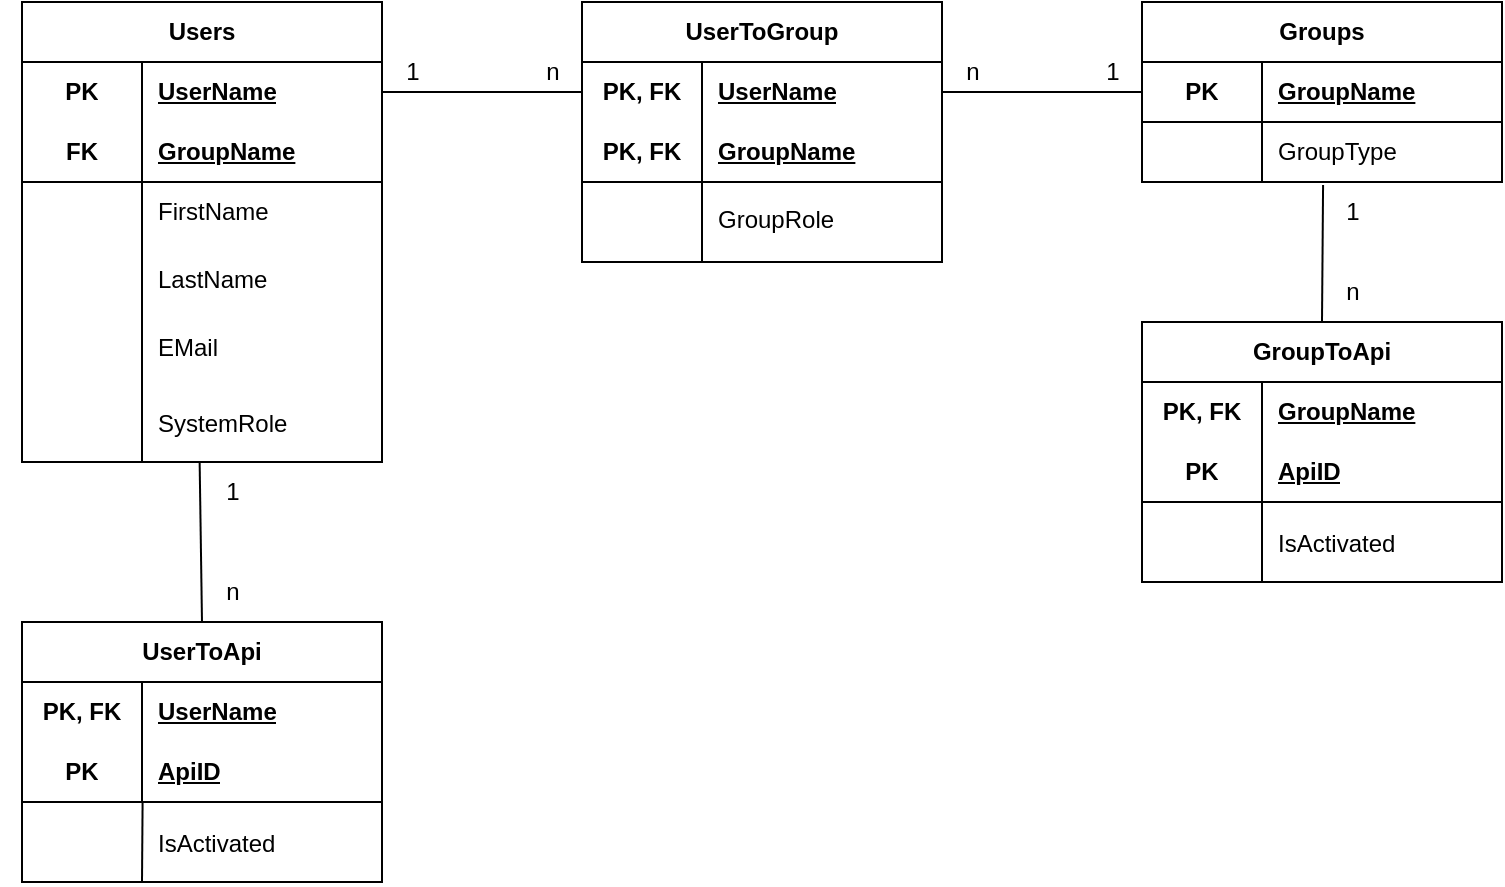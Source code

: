 <mxfile version="28.2.0">
  <diagram name="Seite-1" id="WK_y4hgnSVKQbexAFptB">
    <mxGraphModel dx="1914" dy="955" grid="1" gridSize="10" guides="1" tooltips="1" connect="1" arrows="1" fold="1" page="1" pageScale="1" pageWidth="827" pageHeight="1169" math="0" shadow="0">
      <root>
        <mxCell id="0" />
        <mxCell id="1" parent="0" />
        <mxCell id="ZGhwFyktHHd8K4IDWFem-14" value="Groups" style="shape=table;startSize=30;container=1;collapsible=1;childLayout=tableLayout;fixedRows=1;rowLines=0;fontStyle=1;align=center;resizeLast=1;html=1;whiteSpace=wrap;" parent="1" vertex="1">
          <mxGeometry x="600" y="40" width="180" height="90" as="geometry" />
        </mxCell>
        <mxCell id="ZGhwFyktHHd8K4IDWFem-18" value="" style="shape=tableRow;horizontal=0;startSize=0;swimlaneHead=0;swimlaneBody=0;fillColor=none;collapsible=0;dropTarget=0;points=[[0,0.5],[1,0.5]];portConstraint=eastwest;top=0;left=0;right=0;bottom=1;html=1;" parent="ZGhwFyktHHd8K4IDWFem-14" vertex="1">
          <mxGeometry y="30" width="180" height="30" as="geometry" />
        </mxCell>
        <mxCell id="ZGhwFyktHHd8K4IDWFem-19" value="PK" style="shape=partialRectangle;connectable=0;fillColor=none;top=0;left=0;bottom=0;right=0;fontStyle=1;overflow=hidden;html=1;whiteSpace=wrap;" parent="ZGhwFyktHHd8K4IDWFem-18" vertex="1">
          <mxGeometry width="60" height="30" as="geometry">
            <mxRectangle width="60" height="30" as="alternateBounds" />
          </mxGeometry>
        </mxCell>
        <mxCell id="ZGhwFyktHHd8K4IDWFem-20" value="GroupName" style="shape=partialRectangle;connectable=0;fillColor=none;top=0;left=0;bottom=0;right=0;align=left;spacingLeft=6;fontStyle=5;overflow=hidden;html=1;whiteSpace=wrap;" parent="ZGhwFyktHHd8K4IDWFem-18" vertex="1">
          <mxGeometry x="60" width="120" height="30" as="geometry">
            <mxRectangle width="120" height="30" as="alternateBounds" />
          </mxGeometry>
        </mxCell>
        <mxCell id="ZGhwFyktHHd8K4IDWFem-21" value="" style="shape=tableRow;horizontal=0;startSize=0;swimlaneHead=0;swimlaneBody=0;fillColor=none;collapsible=0;dropTarget=0;points=[[0,0.5],[1,0.5]];portConstraint=eastwest;top=0;left=0;right=0;bottom=0;html=1;" parent="ZGhwFyktHHd8K4IDWFem-14" vertex="1">
          <mxGeometry y="60" width="180" height="30" as="geometry" />
        </mxCell>
        <mxCell id="ZGhwFyktHHd8K4IDWFem-22" value="" style="shape=partialRectangle;connectable=0;fillColor=none;top=0;left=0;bottom=0;right=0;editable=1;overflow=hidden;html=1;whiteSpace=wrap;" parent="ZGhwFyktHHd8K4IDWFem-21" vertex="1">
          <mxGeometry width="60" height="30" as="geometry">
            <mxRectangle width="60" height="30" as="alternateBounds" />
          </mxGeometry>
        </mxCell>
        <mxCell id="ZGhwFyktHHd8K4IDWFem-23" value="GroupType" style="shape=partialRectangle;connectable=0;fillColor=none;top=0;left=0;bottom=0;right=0;align=left;spacingLeft=6;overflow=hidden;html=1;whiteSpace=wrap;" parent="ZGhwFyktHHd8K4IDWFem-21" vertex="1">
          <mxGeometry x="60" width="120" height="30" as="geometry">
            <mxRectangle width="120" height="30" as="alternateBounds" />
          </mxGeometry>
        </mxCell>
        <mxCell id="ZGhwFyktHHd8K4IDWFem-27" value="GroupToApi" style="shape=table;startSize=30;container=1;collapsible=1;childLayout=tableLayout;fixedRows=1;rowLines=0;fontStyle=1;align=center;resizeLast=1;html=1;whiteSpace=wrap;" parent="1" vertex="1">
          <mxGeometry x="600" y="200" width="180" height="130" as="geometry" />
        </mxCell>
        <mxCell id="ZGhwFyktHHd8K4IDWFem-28" value="" style="shape=tableRow;horizontal=0;startSize=0;swimlaneHead=0;swimlaneBody=0;fillColor=none;collapsible=0;dropTarget=0;points=[[0,0.5],[1,0.5]];portConstraint=eastwest;top=0;left=0;right=0;bottom=0;html=1;" parent="ZGhwFyktHHd8K4IDWFem-27" vertex="1">
          <mxGeometry y="30" width="180" height="30" as="geometry" />
        </mxCell>
        <mxCell id="ZGhwFyktHHd8K4IDWFem-29" value="PK, FK" style="shape=partialRectangle;connectable=0;fillColor=none;top=0;left=0;bottom=0;right=0;fontStyle=1;overflow=hidden;html=1;whiteSpace=wrap;" parent="ZGhwFyktHHd8K4IDWFem-28" vertex="1">
          <mxGeometry width="60" height="30" as="geometry">
            <mxRectangle width="60" height="30" as="alternateBounds" />
          </mxGeometry>
        </mxCell>
        <mxCell id="ZGhwFyktHHd8K4IDWFem-30" value="GroupName" style="shape=partialRectangle;connectable=0;fillColor=none;top=0;left=0;bottom=0;right=0;align=left;spacingLeft=6;fontStyle=5;overflow=hidden;html=1;whiteSpace=wrap;" parent="ZGhwFyktHHd8K4IDWFem-28" vertex="1">
          <mxGeometry x="60" width="120" height="30" as="geometry">
            <mxRectangle width="120" height="30" as="alternateBounds" />
          </mxGeometry>
        </mxCell>
        <mxCell id="ZGhwFyktHHd8K4IDWFem-31" value="" style="shape=tableRow;horizontal=0;startSize=0;swimlaneHead=0;swimlaneBody=0;fillColor=none;collapsible=0;dropTarget=0;points=[[0,0.5],[1,0.5]];portConstraint=eastwest;top=0;left=0;right=0;bottom=1;html=1;" parent="ZGhwFyktHHd8K4IDWFem-27" vertex="1">
          <mxGeometry y="60" width="180" height="30" as="geometry" />
        </mxCell>
        <mxCell id="ZGhwFyktHHd8K4IDWFem-32" value="PK" style="shape=partialRectangle;connectable=0;fillColor=none;top=0;left=0;bottom=0;right=0;fontStyle=1;overflow=hidden;html=1;whiteSpace=wrap;" parent="ZGhwFyktHHd8K4IDWFem-31" vertex="1">
          <mxGeometry width="60" height="30" as="geometry">
            <mxRectangle width="60" height="30" as="alternateBounds" />
          </mxGeometry>
        </mxCell>
        <mxCell id="ZGhwFyktHHd8K4IDWFem-33" value="ApiID" style="shape=partialRectangle;connectable=0;fillColor=none;top=0;left=0;bottom=0;right=0;align=left;spacingLeft=6;fontStyle=5;overflow=hidden;html=1;whiteSpace=wrap;" parent="ZGhwFyktHHd8K4IDWFem-31" vertex="1">
          <mxGeometry x="60" width="120" height="30" as="geometry">
            <mxRectangle width="120" height="30" as="alternateBounds" />
          </mxGeometry>
        </mxCell>
        <mxCell id="ZGhwFyktHHd8K4IDWFem-40" value="UserToApi" style="shape=table;startSize=30;container=1;collapsible=1;childLayout=tableLayout;fixedRows=1;rowLines=0;fontStyle=1;align=center;resizeLast=1;html=1;whiteSpace=wrap;" parent="1" vertex="1">
          <mxGeometry x="40" y="350" width="180" height="130" as="geometry" />
        </mxCell>
        <mxCell id="ZGhwFyktHHd8K4IDWFem-41" value="" style="shape=tableRow;horizontal=0;startSize=0;swimlaneHead=0;swimlaneBody=0;fillColor=none;collapsible=0;dropTarget=0;points=[[0,0.5],[1,0.5]];portConstraint=eastwest;top=0;left=0;right=0;bottom=0;html=1;" parent="ZGhwFyktHHd8K4IDWFem-40" vertex="1">
          <mxGeometry y="30" width="180" height="30" as="geometry" />
        </mxCell>
        <mxCell id="ZGhwFyktHHd8K4IDWFem-42" value="PK, FK" style="shape=partialRectangle;connectable=0;fillColor=none;top=0;left=0;bottom=0;right=0;fontStyle=1;overflow=hidden;html=1;whiteSpace=wrap;" parent="ZGhwFyktHHd8K4IDWFem-41" vertex="1">
          <mxGeometry width="60" height="30" as="geometry">
            <mxRectangle width="60" height="30" as="alternateBounds" />
          </mxGeometry>
        </mxCell>
        <mxCell id="ZGhwFyktHHd8K4IDWFem-43" value="UserName" style="shape=partialRectangle;connectable=0;fillColor=none;top=0;left=0;bottom=0;right=0;align=left;spacingLeft=6;fontStyle=5;overflow=hidden;html=1;whiteSpace=wrap;" parent="ZGhwFyktHHd8K4IDWFem-41" vertex="1">
          <mxGeometry x="60" width="120" height="30" as="geometry">
            <mxRectangle width="120" height="30" as="alternateBounds" />
          </mxGeometry>
        </mxCell>
        <mxCell id="ZGhwFyktHHd8K4IDWFem-44" value="" style="shape=tableRow;horizontal=0;startSize=0;swimlaneHead=0;swimlaneBody=0;fillColor=none;collapsible=0;dropTarget=0;points=[[0,0.5],[1,0.5]];portConstraint=eastwest;top=0;left=0;right=0;bottom=1;html=1;" parent="ZGhwFyktHHd8K4IDWFem-40" vertex="1">
          <mxGeometry y="60" width="180" height="30" as="geometry" />
        </mxCell>
        <mxCell id="ZGhwFyktHHd8K4IDWFem-45" value="PK" style="shape=partialRectangle;connectable=0;fillColor=none;top=0;left=0;bottom=0;right=0;fontStyle=1;overflow=hidden;html=1;whiteSpace=wrap;" parent="ZGhwFyktHHd8K4IDWFem-44" vertex="1">
          <mxGeometry width="60" height="30" as="geometry">
            <mxRectangle width="60" height="30" as="alternateBounds" />
          </mxGeometry>
        </mxCell>
        <mxCell id="ZGhwFyktHHd8K4IDWFem-46" value="ApiID" style="shape=partialRectangle;connectable=0;fillColor=none;top=0;left=0;bottom=0;right=0;align=left;spacingLeft=6;fontStyle=5;overflow=hidden;html=1;whiteSpace=wrap;" parent="ZGhwFyktHHd8K4IDWFem-44" vertex="1">
          <mxGeometry x="60" width="120" height="30" as="geometry">
            <mxRectangle width="120" height="30" as="alternateBounds" />
          </mxGeometry>
        </mxCell>
        <mxCell id="ZGhwFyktHHd8K4IDWFem-50" value="1" style="text;html=1;align=center;verticalAlign=middle;resizable=0;points=[];autosize=1;strokeColor=none;fillColor=none;" parent="1" vertex="1">
          <mxGeometry x="570" y="60" width="30" height="30" as="geometry" />
        </mxCell>
        <mxCell id="ZGhwFyktHHd8K4IDWFem-51" value="n" style="text;html=1;align=center;verticalAlign=middle;resizable=0;points=[];autosize=1;strokeColor=none;fillColor=none;" parent="1" vertex="1">
          <mxGeometry x="130" y="320" width="30" height="30" as="geometry" />
        </mxCell>
        <mxCell id="ZGhwFyktHHd8K4IDWFem-52" value="" style="endArrow=none;html=1;rounded=0;exitX=0.5;exitY=0;exitDx=0;exitDy=0;entryX=0.549;entryY=1.001;entryDx=0;entryDy=0;entryPerimeter=0;" parent="1" source="ZGhwFyktHHd8K4IDWFem-40" target="6MtYFf-9NV9M3h2M3-Kd-12" edge="1">
          <mxGeometry width="50" height="50" relative="1" as="geometry">
            <mxPoint x="290" y="100" as="sourcePoint" />
            <mxPoint x="130" y="220" as="targetPoint" />
          </mxGeometry>
        </mxCell>
        <mxCell id="ZGhwFyktHHd8K4IDWFem-53" value="" style="endArrow=none;html=1;rounded=0;exitX=1;exitY=0.5;exitDx=0;exitDy=0;entryX=0;entryY=0.5;entryDx=0;entryDy=0;" parent="1" source="6MtYFf-9NV9M3h2M3-Kd-2" target="ZGhwFyktHHd8K4IDWFem-18" edge="1">
          <mxGeometry width="50" height="50" relative="1" as="geometry">
            <mxPoint x="370" y="180" as="sourcePoint" />
            <mxPoint x="270" y="180" as="targetPoint" />
          </mxGeometry>
        </mxCell>
        <mxCell id="ZGhwFyktHHd8K4IDWFem-54" value="1" style="text;html=1;align=center;verticalAlign=middle;resizable=0;points=[];autosize=1;strokeColor=none;fillColor=none;" parent="1" vertex="1">
          <mxGeometry x="690" y="130" width="30" height="30" as="geometry" />
        </mxCell>
        <mxCell id="ZGhwFyktHHd8K4IDWFem-55" value="1" style="text;html=1;align=center;verticalAlign=middle;resizable=0;points=[];autosize=1;strokeColor=none;fillColor=none;" parent="1" vertex="1">
          <mxGeometry x="220" y="60" width="30" height="30" as="geometry" />
        </mxCell>
        <mxCell id="ZGhwFyktHHd8K4IDWFem-56" value="n" style="text;html=1;align=center;verticalAlign=middle;resizable=0;points=[];autosize=1;strokeColor=none;fillColor=none;" parent="1" vertex="1">
          <mxGeometry x="290" y="60" width="30" height="30" as="geometry" />
        </mxCell>
        <mxCell id="ZGhwFyktHHd8K4IDWFem-57" value="n" style="text;html=1;align=center;verticalAlign=middle;resizable=0;points=[];autosize=1;strokeColor=none;fillColor=none;" parent="1" vertex="1">
          <mxGeometry x="690" y="170" width="30" height="30" as="geometry" />
        </mxCell>
        <mxCell id="6MtYFf-9NV9M3h2M3-Kd-9" value="1" style="text;html=1;align=center;verticalAlign=middle;resizable=0;points=[];autosize=1;strokeColor=none;fillColor=none;" parent="1" vertex="1">
          <mxGeometry x="130" y="270" width="30" height="30" as="geometry" />
        </mxCell>
        <mxCell id="6MtYFf-9NV9M3h2M3-Kd-10" value="n" style="text;html=1;align=center;verticalAlign=middle;resizable=0;points=[];autosize=1;strokeColor=none;fillColor=none;" parent="1" vertex="1">
          <mxGeometry x="500" y="60" width="30" height="30" as="geometry" />
        </mxCell>
        <mxCell id="6MtYFf-9NV9M3h2M3-Kd-18" value="" style="group" parent="1" vertex="1" connectable="0">
          <mxGeometry x="30" y="40" width="190" height="230.003" as="geometry" />
        </mxCell>
        <mxCell id="ZGhwFyktHHd8K4IDWFem-1" value="Users" style="shape=table;startSize=30;container=1;collapsible=1;childLayout=tableLayout;fixedRows=1;rowLines=0;fontStyle=1;align=center;resizeLast=1;html=1;whiteSpace=wrap;" parent="6MtYFf-9NV9M3h2M3-Kd-18" vertex="1">
          <mxGeometry x="10" width="180" height="230.0" as="geometry" />
        </mxCell>
        <mxCell id="ZGhwFyktHHd8K4IDWFem-2" value="" style="shape=tableRow;horizontal=0;startSize=0;swimlaneHead=0;swimlaneBody=0;fillColor=none;collapsible=0;dropTarget=0;points=[[0,0.5],[1,0.5]];portConstraint=eastwest;top=0;left=0;right=0;bottom=0;html=1;" parent="ZGhwFyktHHd8K4IDWFem-1" vertex="1">
          <mxGeometry y="30" width="180" height="30" as="geometry" />
        </mxCell>
        <mxCell id="ZGhwFyktHHd8K4IDWFem-3" value="PK" style="shape=partialRectangle;connectable=0;fillColor=none;top=0;left=0;bottom=0;right=0;fontStyle=1;overflow=hidden;html=1;whiteSpace=wrap;" parent="ZGhwFyktHHd8K4IDWFem-2" vertex="1">
          <mxGeometry width="60" height="30" as="geometry">
            <mxRectangle width="60" height="30" as="alternateBounds" />
          </mxGeometry>
        </mxCell>
        <mxCell id="ZGhwFyktHHd8K4IDWFem-4" value="UserName" style="shape=partialRectangle;connectable=0;fillColor=none;top=0;left=0;bottom=0;right=0;align=left;spacingLeft=6;fontStyle=5;overflow=hidden;html=1;whiteSpace=wrap;" parent="ZGhwFyktHHd8K4IDWFem-2" vertex="1">
          <mxGeometry x="60" width="120" height="30" as="geometry">
            <mxRectangle width="120" height="30" as="alternateBounds" />
          </mxGeometry>
        </mxCell>
        <mxCell id="ZGhwFyktHHd8K4IDWFem-5" value="" style="shape=tableRow;horizontal=0;startSize=0;swimlaneHead=0;swimlaneBody=0;fillColor=none;collapsible=0;dropTarget=0;points=[[0,0.5],[1,0.5]];portConstraint=eastwest;top=0;left=0;right=0;bottom=1;html=1;" parent="ZGhwFyktHHd8K4IDWFem-1" vertex="1">
          <mxGeometry y="60" width="180" height="30" as="geometry" />
        </mxCell>
        <mxCell id="ZGhwFyktHHd8K4IDWFem-6" value="FK" style="shape=partialRectangle;connectable=0;fillColor=none;top=0;left=0;bottom=0;right=0;fontStyle=1;overflow=hidden;html=1;whiteSpace=wrap;" parent="ZGhwFyktHHd8K4IDWFem-5" vertex="1">
          <mxGeometry width="60" height="30" as="geometry">
            <mxRectangle width="60" height="30" as="alternateBounds" />
          </mxGeometry>
        </mxCell>
        <mxCell id="ZGhwFyktHHd8K4IDWFem-7" value="GroupName" style="shape=partialRectangle;connectable=0;fillColor=none;top=0;left=0;bottom=0;right=0;align=left;spacingLeft=6;fontStyle=5;overflow=hidden;html=1;whiteSpace=wrap;" parent="ZGhwFyktHHd8K4IDWFem-5" vertex="1">
          <mxGeometry x="60" width="120" height="30" as="geometry">
            <mxRectangle width="120" height="30" as="alternateBounds" />
          </mxGeometry>
        </mxCell>
        <mxCell id="ZGhwFyktHHd8K4IDWFem-8" value="" style="shape=tableRow;horizontal=0;startSize=0;swimlaneHead=0;swimlaneBody=0;fillColor=none;collapsible=0;dropTarget=0;points=[[0,0.5],[1,0.5]];portConstraint=eastwest;top=0;left=0;right=0;bottom=0;html=1;" parent="ZGhwFyktHHd8K4IDWFem-1" vertex="1">
          <mxGeometry y="90" width="180" height="30" as="geometry" />
        </mxCell>
        <mxCell id="ZGhwFyktHHd8K4IDWFem-9" value="" style="shape=partialRectangle;connectable=0;fillColor=none;top=0;left=0;bottom=0;right=0;editable=1;overflow=hidden;html=1;whiteSpace=wrap;" parent="ZGhwFyktHHd8K4IDWFem-8" vertex="1">
          <mxGeometry width="60" height="30" as="geometry">
            <mxRectangle width="60" height="30" as="alternateBounds" />
          </mxGeometry>
        </mxCell>
        <mxCell id="ZGhwFyktHHd8K4IDWFem-10" value="FirstName" style="shape=partialRectangle;connectable=0;fillColor=none;top=0;left=0;bottom=0;right=0;align=left;spacingLeft=6;overflow=hidden;html=1;whiteSpace=wrap;" parent="ZGhwFyktHHd8K4IDWFem-8" vertex="1">
          <mxGeometry x="60" width="120" height="30" as="geometry">
            <mxRectangle width="120" height="30" as="alternateBounds" />
          </mxGeometry>
        </mxCell>
        <mxCell id="6MtYFf-9NV9M3h2M3-Kd-12" value="" style="shape=tableRow;horizontal=0;startSize=0;swimlaneHead=0;swimlaneBody=0;fillColor=none;collapsible=0;dropTarget=0;points=[[0,0.5],[1,0.5]];portConstraint=eastwest;top=0;left=0;right=0;bottom=0;html=1;" parent="6MtYFf-9NV9M3h2M3-Kd-18" vertex="1">
          <mxGeometry y="191.667" width="180" height="38.333" as="geometry" />
        </mxCell>
        <mxCell id="6MtYFf-9NV9M3h2M3-Kd-13" value="" style="shape=partialRectangle;connectable=0;fillColor=none;top=0;left=0;bottom=0;right=0;editable=1;overflow=hidden;html=1;whiteSpace=wrap;" parent="6MtYFf-9NV9M3h2M3-Kd-12" vertex="1">
          <mxGeometry x="10" width="60" height="38.333" as="geometry">
            <mxRectangle width="60" height="30" as="alternateBounds" />
          </mxGeometry>
        </mxCell>
        <mxCell id="6MtYFf-9NV9M3h2M3-Kd-14" value="LastName" style="shape=partialRectangle;connectable=0;fillColor=none;top=0;left=0;bottom=0;right=0;align=left;spacingLeft=6;overflow=hidden;html=1;whiteSpace=wrap;" parent="6MtYFf-9NV9M3h2M3-Kd-18" vertex="1">
          <mxGeometry x="70" y="120.003" width="120" height="38.333" as="geometry">
            <mxRectangle width="120" height="30" as="alternateBounds" />
          </mxGeometry>
        </mxCell>
        <mxCell id="6MtYFf-9NV9M3h2M3-Kd-15" value="EMail" style="shape=partialRectangle;connectable=0;fillColor=none;top=0;left=0;bottom=0;right=0;align=left;spacingLeft=6;overflow=hidden;html=1;whiteSpace=wrap;" parent="6MtYFf-9NV9M3h2M3-Kd-18" vertex="1">
          <mxGeometry x="70" y="153.337" width="120" height="38.333" as="geometry">
            <mxRectangle width="120" height="30" as="alternateBounds" />
          </mxGeometry>
        </mxCell>
        <mxCell id="6MtYFf-9NV9M3h2M3-Kd-16" value="" style="endArrow=none;html=1;rounded=0;" parent="6MtYFf-9NV9M3h2M3-Kd-18" edge="1">
          <mxGeometry width="50" height="50" relative="1" as="geometry">
            <mxPoint x="70" y="120" as="sourcePoint" />
            <mxPoint x="70" y="230.0" as="targetPoint" />
          </mxGeometry>
        </mxCell>
        <mxCell id="6MtYFf-9NV9M3h2M3-Kd-17" value="" style="shape=partialRectangle;connectable=0;fillColor=none;top=0;left=0;bottom=0;right=0;editable=1;overflow=hidden;html=1;whiteSpace=wrap;" parent="6MtYFf-9NV9M3h2M3-Kd-18" vertex="1">
          <mxGeometry x="10" y="153.333" width="60" height="38.333" as="geometry">
            <mxRectangle width="60" height="30" as="alternateBounds" />
          </mxGeometry>
        </mxCell>
        <mxCell id="6MtYFf-9NV9M3h2M3-Kd-21" value="SystemRole" style="shape=partialRectangle;connectable=0;fillColor=none;top=0;left=0;bottom=0;right=0;align=left;spacingLeft=6;overflow=hidden;html=1;whiteSpace=wrap;" parent="6MtYFf-9NV9M3h2M3-Kd-18" vertex="1">
          <mxGeometry x="70" y="191.67" width="120" height="38.333" as="geometry">
            <mxRectangle width="120" height="30" as="alternateBounds" />
          </mxGeometry>
        </mxCell>
        <mxCell id="6MtYFf-9NV9M3h2M3-Kd-19" value="" style="endArrow=none;html=1;rounded=0;exitX=1;exitY=0.5;exitDx=0;exitDy=0;entryX=0;entryY=0.5;entryDx=0;entryDy=0;" parent="1" source="ZGhwFyktHHd8K4IDWFem-2" target="6MtYFf-9NV9M3h2M3-Kd-2" edge="1">
          <mxGeometry width="50" height="50" relative="1" as="geometry">
            <mxPoint x="550" y="130" as="sourcePoint" />
            <mxPoint x="650" y="130" as="targetPoint" />
          </mxGeometry>
        </mxCell>
        <mxCell id="6MtYFf-9NV9M3h2M3-Kd-20" value="" style="endArrow=none;html=1;rounded=0;exitX=0.5;exitY=0;exitDx=0;exitDy=0;entryX=0.503;entryY=1.049;entryDx=0;entryDy=0;entryPerimeter=0;" parent="1" source="ZGhwFyktHHd8K4IDWFem-27" target="ZGhwFyktHHd8K4IDWFem-21" edge="1">
          <mxGeometry width="50" height="50" relative="1" as="geometry">
            <mxPoint x="130" y="330" as="sourcePoint" />
            <mxPoint x="130" y="260" as="targetPoint" />
          </mxGeometry>
        </mxCell>
        <mxCell id="6MtYFf-9NV9M3h2M3-Kd-22" value="" style="shape=partialRectangle;connectable=0;fillColor=none;top=0;left=0;bottom=0;right=0;editable=1;overflow=hidden;html=1;whiteSpace=wrap;" parent="1" vertex="1">
          <mxGeometry x="40" y="441.67" width="60" height="38.333" as="geometry">
            <mxRectangle width="60" height="30" as="alternateBounds" />
          </mxGeometry>
        </mxCell>
        <mxCell id="6MtYFf-9NV9M3h2M3-Kd-23" value="IsActivated" style="shape=partialRectangle;connectable=0;fillColor=none;top=0;left=0;bottom=0;right=0;align=left;spacingLeft=6;overflow=hidden;html=1;whiteSpace=wrap;" parent="1" vertex="1">
          <mxGeometry x="100" y="441.67" width="120" height="38.333" as="geometry">
            <mxRectangle width="120" height="30" as="alternateBounds" />
          </mxGeometry>
        </mxCell>
        <mxCell id="6MtYFf-9NV9M3h2M3-Kd-24" value="" style="endArrow=none;html=1;rounded=0;entryX=0.335;entryY=0.996;entryDx=0;entryDy=0;entryPerimeter=0;" parent="1" target="ZGhwFyktHHd8K4IDWFem-44" edge="1">
          <mxGeometry width="50" height="50" relative="1" as="geometry">
            <mxPoint x="100" y="480" as="sourcePoint" />
            <mxPoint x="380" y="320" as="targetPoint" />
          </mxGeometry>
        </mxCell>
        <mxCell id="6MtYFf-9NV9M3h2M3-Kd-25" value="" style="shape=partialRectangle;connectable=0;fillColor=none;top=0;left=0;bottom=0;right=0;editable=1;overflow=hidden;html=1;whiteSpace=wrap;" parent="1" vertex="1">
          <mxGeometry x="600" y="291.67" width="60" height="38.333" as="geometry">
            <mxRectangle width="60" height="30" as="alternateBounds" />
          </mxGeometry>
        </mxCell>
        <mxCell id="6MtYFf-9NV9M3h2M3-Kd-26" value="IsActivated" style="shape=partialRectangle;connectable=0;fillColor=none;top=0;left=0;bottom=0;right=0;align=left;spacingLeft=6;overflow=hidden;html=1;whiteSpace=wrap;" parent="1" vertex="1">
          <mxGeometry x="660" y="291.67" width="120" height="38.333" as="geometry">
            <mxRectangle width="120" height="30" as="alternateBounds" />
          </mxGeometry>
        </mxCell>
        <mxCell id="6MtYFf-9NV9M3h2M3-Kd-27" value="" style="endArrow=none;html=1;rounded=0;entryX=0.335;entryY=0.996;entryDx=0;entryDy=0;entryPerimeter=0;" parent="1" edge="1">
          <mxGeometry width="50" height="50" relative="1" as="geometry">
            <mxPoint x="660" y="330" as="sourcePoint" />
            <mxPoint x="660" y="290" as="targetPoint" />
          </mxGeometry>
        </mxCell>
        <mxCell id="FmQmTQ1x5sn-keLqgHB--5" value="" style="group" vertex="1" connectable="0" parent="1">
          <mxGeometry x="320" y="40" width="180" height="130" as="geometry" />
        </mxCell>
        <mxCell id="6MtYFf-9NV9M3h2M3-Kd-1" value="UserToGroup" style="shape=table;startSize=30;container=1;collapsible=1;childLayout=tableLayout;fixedRows=1;rowLines=0;fontStyle=1;align=center;resizeLast=1;html=1;whiteSpace=wrap;" parent="FmQmTQ1x5sn-keLqgHB--5" vertex="1">
          <mxGeometry width="180" height="130" as="geometry" />
        </mxCell>
        <mxCell id="6MtYFf-9NV9M3h2M3-Kd-2" value="" style="shape=tableRow;horizontal=0;startSize=0;swimlaneHead=0;swimlaneBody=0;fillColor=none;collapsible=0;dropTarget=0;points=[[0,0.5],[1,0.5]];portConstraint=eastwest;top=0;left=0;right=0;bottom=0;html=1;" parent="6MtYFf-9NV9M3h2M3-Kd-1" vertex="1">
          <mxGeometry y="30" width="180" height="30" as="geometry" />
        </mxCell>
        <mxCell id="6MtYFf-9NV9M3h2M3-Kd-3" value="PK, FK" style="shape=partialRectangle;connectable=0;fillColor=none;top=0;left=0;bottom=0;right=0;fontStyle=1;overflow=hidden;html=1;whiteSpace=wrap;" parent="6MtYFf-9NV9M3h2M3-Kd-2" vertex="1">
          <mxGeometry width="60" height="30" as="geometry">
            <mxRectangle width="60" height="30" as="alternateBounds" />
          </mxGeometry>
        </mxCell>
        <mxCell id="6MtYFf-9NV9M3h2M3-Kd-4" value="UserName" style="shape=partialRectangle;connectable=0;fillColor=none;top=0;left=0;bottom=0;right=0;align=left;spacingLeft=6;fontStyle=5;overflow=hidden;html=1;whiteSpace=wrap;" parent="6MtYFf-9NV9M3h2M3-Kd-2" vertex="1">
          <mxGeometry x="60" width="120" height="30" as="geometry">
            <mxRectangle width="120" height="30" as="alternateBounds" />
          </mxGeometry>
        </mxCell>
        <mxCell id="6MtYFf-9NV9M3h2M3-Kd-5" value="" style="shape=tableRow;horizontal=0;startSize=0;swimlaneHead=0;swimlaneBody=0;fillColor=none;collapsible=0;dropTarget=0;points=[[0,0.5],[1,0.5]];portConstraint=eastwest;top=0;left=0;right=0;bottom=1;html=1;" parent="6MtYFf-9NV9M3h2M3-Kd-1" vertex="1">
          <mxGeometry y="60" width="180" height="30" as="geometry" />
        </mxCell>
        <mxCell id="6MtYFf-9NV9M3h2M3-Kd-6" value="PK, FK" style="shape=partialRectangle;connectable=0;fillColor=none;top=0;left=0;bottom=0;right=0;fontStyle=1;overflow=hidden;html=1;whiteSpace=wrap;" parent="6MtYFf-9NV9M3h2M3-Kd-5" vertex="1">
          <mxGeometry width="60" height="30" as="geometry">
            <mxRectangle width="60" height="30" as="alternateBounds" />
          </mxGeometry>
        </mxCell>
        <mxCell id="6MtYFf-9NV9M3h2M3-Kd-7" value="GroupName" style="shape=partialRectangle;connectable=0;fillColor=none;top=0;left=0;bottom=0;right=0;align=left;spacingLeft=6;fontStyle=5;overflow=hidden;html=1;whiteSpace=wrap;" parent="6MtYFf-9NV9M3h2M3-Kd-5" vertex="1">
          <mxGeometry x="60" width="120" height="30" as="geometry">
            <mxRectangle width="120" height="30" as="alternateBounds" />
          </mxGeometry>
        </mxCell>
        <mxCell id="FmQmTQ1x5sn-keLqgHB--3" value="GroupRole" style="shape=partialRectangle;connectable=0;fillColor=none;top=0;left=0;bottom=0;right=0;align=left;spacingLeft=6;overflow=hidden;html=1;whiteSpace=wrap;" vertex="1" parent="FmQmTQ1x5sn-keLqgHB--5">
          <mxGeometry x="60" y="90" width="120" height="38.333" as="geometry">
            <mxRectangle width="120" height="30" as="alternateBounds" />
          </mxGeometry>
        </mxCell>
        <mxCell id="FmQmTQ1x5sn-keLqgHB--4" value="" style="endArrow=none;html=1;rounded=0;" edge="1" parent="FmQmTQ1x5sn-keLqgHB--5">
          <mxGeometry width="50" height="50" relative="1" as="geometry">
            <mxPoint x="60" y="130" as="sourcePoint" />
            <mxPoint x="60" y="90" as="targetPoint" />
          </mxGeometry>
        </mxCell>
      </root>
    </mxGraphModel>
  </diagram>
</mxfile>
